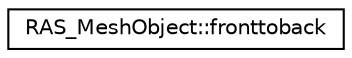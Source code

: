 digraph G
{
  edge [fontname="Helvetica",fontsize="10",labelfontname="Helvetica",labelfontsize="10"];
  node [fontname="Helvetica",fontsize="10",shape=record];
  rankdir=LR;
  Node1 [label="RAS_MeshObject::fronttoback",height=0.2,width=0.4,color="black", fillcolor="white", style="filled",URL="$db/d0b/structRAS__MeshObject_1_1fronttoback.html"];
}
